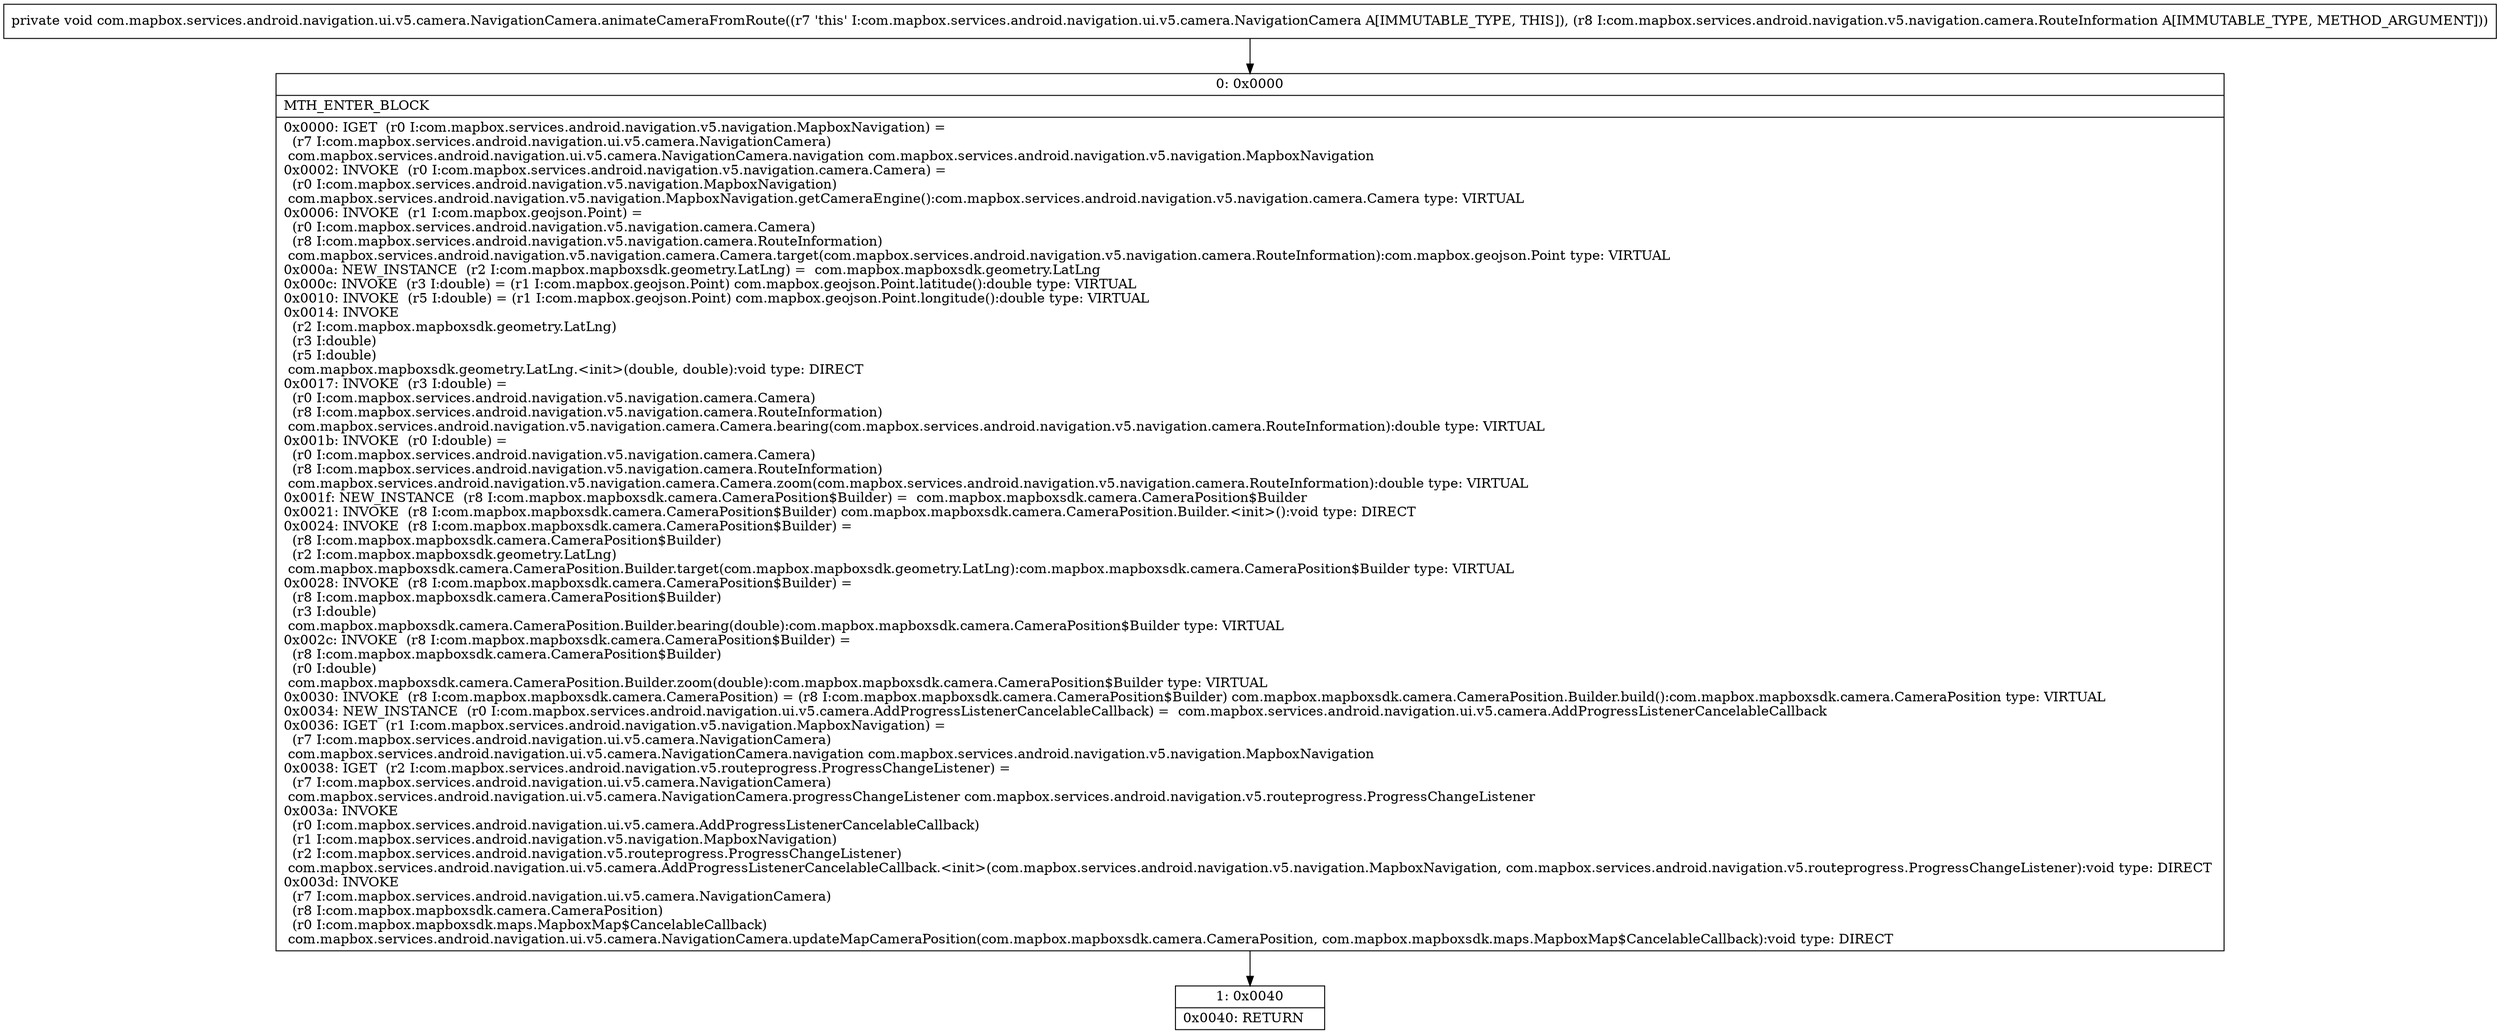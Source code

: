 digraph "CFG forcom.mapbox.services.android.navigation.ui.v5.camera.NavigationCamera.animateCameraFromRoute(Lcom\/mapbox\/services\/android\/navigation\/v5\/navigation\/camera\/RouteInformation;)V" {
Node_0 [shape=record,label="{0\:\ 0x0000|MTH_ENTER_BLOCK\l|0x0000: IGET  (r0 I:com.mapbox.services.android.navigation.v5.navigation.MapboxNavigation) = \l  (r7 I:com.mapbox.services.android.navigation.ui.v5.camera.NavigationCamera)\l com.mapbox.services.android.navigation.ui.v5.camera.NavigationCamera.navigation com.mapbox.services.android.navigation.v5.navigation.MapboxNavigation \l0x0002: INVOKE  (r0 I:com.mapbox.services.android.navigation.v5.navigation.camera.Camera) = \l  (r0 I:com.mapbox.services.android.navigation.v5.navigation.MapboxNavigation)\l com.mapbox.services.android.navigation.v5.navigation.MapboxNavigation.getCameraEngine():com.mapbox.services.android.navigation.v5.navigation.camera.Camera type: VIRTUAL \l0x0006: INVOKE  (r1 I:com.mapbox.geojson.Point) = \l  (r0 I:com.mapbox.services.android.navigation.v5.navigation.camera.Camera)\l  (r8 I:com.mapbox.services.android.navigation.v5.navigation.camera.RouteInformation)\l com.mapbox.services.android.navigation.v5.navigation.camera.Camera.target(com.mapbox.services.android.navigation.v5.navigation.camera.RouteInformation):com.mapbox.geojson.Point type: VIRTUAL \l0x000a: NEW_INSTANCE  (r2 I:com.mapbox.mapboxsdk.geometry.LatLng) =  com.mapbox.mapboxsdk.geometry.LatLng \l0x000c: INVOKE  (r3 I:double) = (r1 I:com.mapbox.geojson.Point) com.mapbox.geojson.Point.latitude():double type: VIRTUAL \l0x0010: INVOKE  (r5 I:double) = (r1 I:com.mapbox.geojson.Point) com.mapbox.geojson.Point.longitude():double type: VIRTUAL \l0x0014: INVOKE  \l  (r2 I:com.mapbox.mapboxsdk.geometry.LatLng)\l  (r3 I:double)\l  (r5 I:double)\l com.mapbox.mapboxsdk.geometry.LatLng.\<init\>(double, double):void type: DIRECT \l0x0017: INVOKE  (r3 I:double) = \l  (r0 I:com.mapbox.services.android.navigation.v5.navigation.camera.Camera)\l  (r8 I:com.mapbox.services.android.navigation.v5.navigation.camera.RouteInformation)\l com.mapbox.services.android.navigation.v5.navigation.camera.Camera.bearing(com.mapbox.services.android.navigation.v5.navigation.camera.RouteInformation):double type: VIRTUAL \l0x001b: INVOKE  (r0 I:double) = \l  (r0 I:com.mapbox.services.android.navigation.v5.navigation.camera.Camera)\l  (r8 I:com.mapbox.services.android.navigation.v5.navigation.camera.RouteInformation)\l com.mapbox.services.android.navigation.v5.navigation.camera.Camera.zoom(com.mapbox.services.android.navigation.v5.navigation.camera.RouteInformation):double type: VIRTUAL \l0x001f: NEW_INSTANCE  (r8 I:com.mapbox.mapboxsdk.camera.CameraPosition$Builder) =  com.mapbox.mapboxsdk.camera.CameraPosition$Builder \l0x0021: INVOKE  (r8 I:com.mapbox.mapboxsdk.camera.CameraPosition$Builder) com.mapbox.mapboxsdk.camera.CameraPosition.Builder.\<init\>():void type: DIRECT \l0x0024: INVOKE  (r8 I:com.mapbox.mapboxsdk.camera.CameraPosition$Builder) = \l  (r8 I:com.mapbox.mapboxsdk.camera.CameraPosition$Builder)\l  (r2 I:com.mapbox.mapboxsdk.geometry.LatLng)\l com.mapbox.mapboxsdk.camera.CameraPosition.Builder.target(com.mapbox.mapboxsdk.geometry.LatLng):com.mapbox.mapboxsdk.camera.CameraPosition$Builder type: VIRTUAL \l0x0028: INVOKE  (r8 I:com.mapbox.mapboxsdk.camera.CameraPosition$Builder) = \l  (r8 I:com.mapbox.mapboxsdk.camera.CameraPosition$Builder)\l  (r3 I:double)\l com.mapbox.mapboxsdk.camera.CameraPosition.Builder.bearing(double):com.mapbox.mapboxsdk.camera.CameraPosition$Builder type: VIRTUAL \l0x002c: INVOKE  (r8 I:com.mapbox.mapboxsdk.camera.CameraPosition$Builder) = \l  (r8 I:com.mapbox.mapboxsdk.camera.CameraPosition$Builder)\l  (r0 I:double)\l com.mapbox.mapboxsdk.camera.CameraPosition.Builder.zoom(double):com.mapbox.mapboxsdk.camera.CameraPosition$Builder type: VIRTUAL \l0x0030: INVOKE  (r8 I:com.mapbox.mapboxsdk.camera.CameraPosition) = (r8 I:com.mapbox.mapboxsdk.camera.CameraPosition$Builder) com.mapbox.mapboxsdk.camera.CameraPosition.Builder.build():com.mapbox.mapboxsdk.camera.CameraPosition type: VIRTUAL \l0x0034: NEW_INSTANCE  (r0 I:com.mapbox.services.android.navigation.ui.v5.camera.AddProgressListenerCancelableCallback) =  com.mapbox.services.android.navigation.ui.v5.camera.AddProgressListenerCancelableCallback \l0x0036: IGET  (r1 I:com.mapbox.services.android.navigation.v5.navigation.MapboxNavigation) = \l  (r7 I:com.mapbox.services.android.navigation.ui.v5.camera.NavigationCamera)\l com.mapbox.services.android.navigation.ui.v5.camera.NavigationCamera.navigation com.mapbox.services.android.navigation.v5.navigation.MapboxNavigation \l0x0038: IGET  (r2 I:com.mapbox.services.android.navigation.v5.routeprogress.ProgressChangeListener) = \l  (r7 I:com.mapbox.services.android.navigation.ui.v5.camera.NavigationCamera)\l com.mapbox.services.android.navigation.ui.v5.camera.NavigationCamera.progressChangeListener com.mapbox.services.android.navigation.v5.routeprogress.ProgressChangeListener \l0x003a: INVOKE  \l  (r0 I:com.mapbox.services.android.navigation.ui.v5.camera.AddProgressListenerCancelableCallback)\l  (r1 I:com.mapbox.services.android.navigation.v5.navigation.MapboxNavigation)\l  (r2 I:com.mapbox.services.android.navigation.v5.routeprogress.ProgressChangeListener)\l com.mapbox.services.android.navigation.ui.v5.camera.AddProgressListenerCancelableCallback.\<init\>(com.mapbox.services.android.navigation.v5.navigation.MapboxNavigation, com.mapbox.services.android.navigation.v5.routeprogress.ProgressChangeListener):void type: DIRECT \l0x003d: INVOKE  \l  (r7 I:com.mapbox.services.android.navigation.ui.v5.camera.NavigationCamera)\l  (r8 I:com.mapbox.mapboxsdk.camera.CameraPosition)\l  (r0 I:com.mapbox.mapboxsdk.maps.MapboxMap$CancelableCallback)\l com.mapbox.services.android.navigation.ui.v5.camera.NavigationCamera.updateMapCameraPosition(com.mapbox.mapboxsdk.camera.CameraPosition, com.mapbox.mapboxsdk.maps.MapboxMap$CancelableCallback):void type: DIRECT \l}"];
Node_1 [shape=record,label="{1\:\ 0x0040|0x0040: RETURN   \l}"];
MethodNode[shape=record,label="{private void com.mapbox.services.android.navigation.ui.v5.camera.NavigationCamera.animateCameraFromRoute((r7 'this' I:com.mapbox.services.android.navigation.ui.v5.camera.NavigationCamera A[IMMUTABLE_TYPE, THIS]), (r8 I:com.mapbox.services.android.navigation.v5.navigation.camera.RouteInformation A[IMMUTABLE_TYPE, METHOD_ARGUMENT])) }"];
MethodNode -> Node_0;
Node_0 -> Node_1;
}

